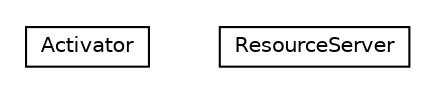 #!/usr/local/bin/dot
#
# Class diagram 
# Generated by UMLGraph version R5_6-24-gf6e263 (http://www.umlgraph.org/)
#

digraph G {
	edge [fontname="Helvetica",fontsize=10,labelfontname="Helvetica",labelfontsize=10];
	node [fontname="Helvetica",fontsize=10,shape=plaintext];
	nodesep=0.25;
	ranksep=0.5;
	// org.universAAL.ui.resource.server.Activator
	c1145166 [label=<<table title="org.universAAL.ui.resource.server.Activator" border="0" cellborder="1" cellspacing="0" cellpadding="2" port="p" href="./Activator.html">
		<tr><td><table border="0" cellspacing="0" cellpadding="1">
<tr><td align="center" balign="center"> Activator </td></tr>
		</table></td></tr>
		</table>>, URL="./Activator.html", fontname="Helvetica", fontcolor="black", fontsize=10.0];
	// org.universAAL.ui.resource.server.ResourceServer
	c1145167 [label=<<table title="org.universAAL.ui.resource.server.ResourceServer" border="0" cellborder="1" cellspacing="0" cellpadding="2" port="p" href="./ResourceServer.html">
		<tr><td><table border="0" cellspacing="0" cellpadding="1">
<tr><td align="center" balign="center"> ResourceServer </td></tr>
		</table></td></tr>
		</table>>, URL="./ResourceServer.html", fontname="Helvetica", fontcolor="black", fontsize=10.0];
}

